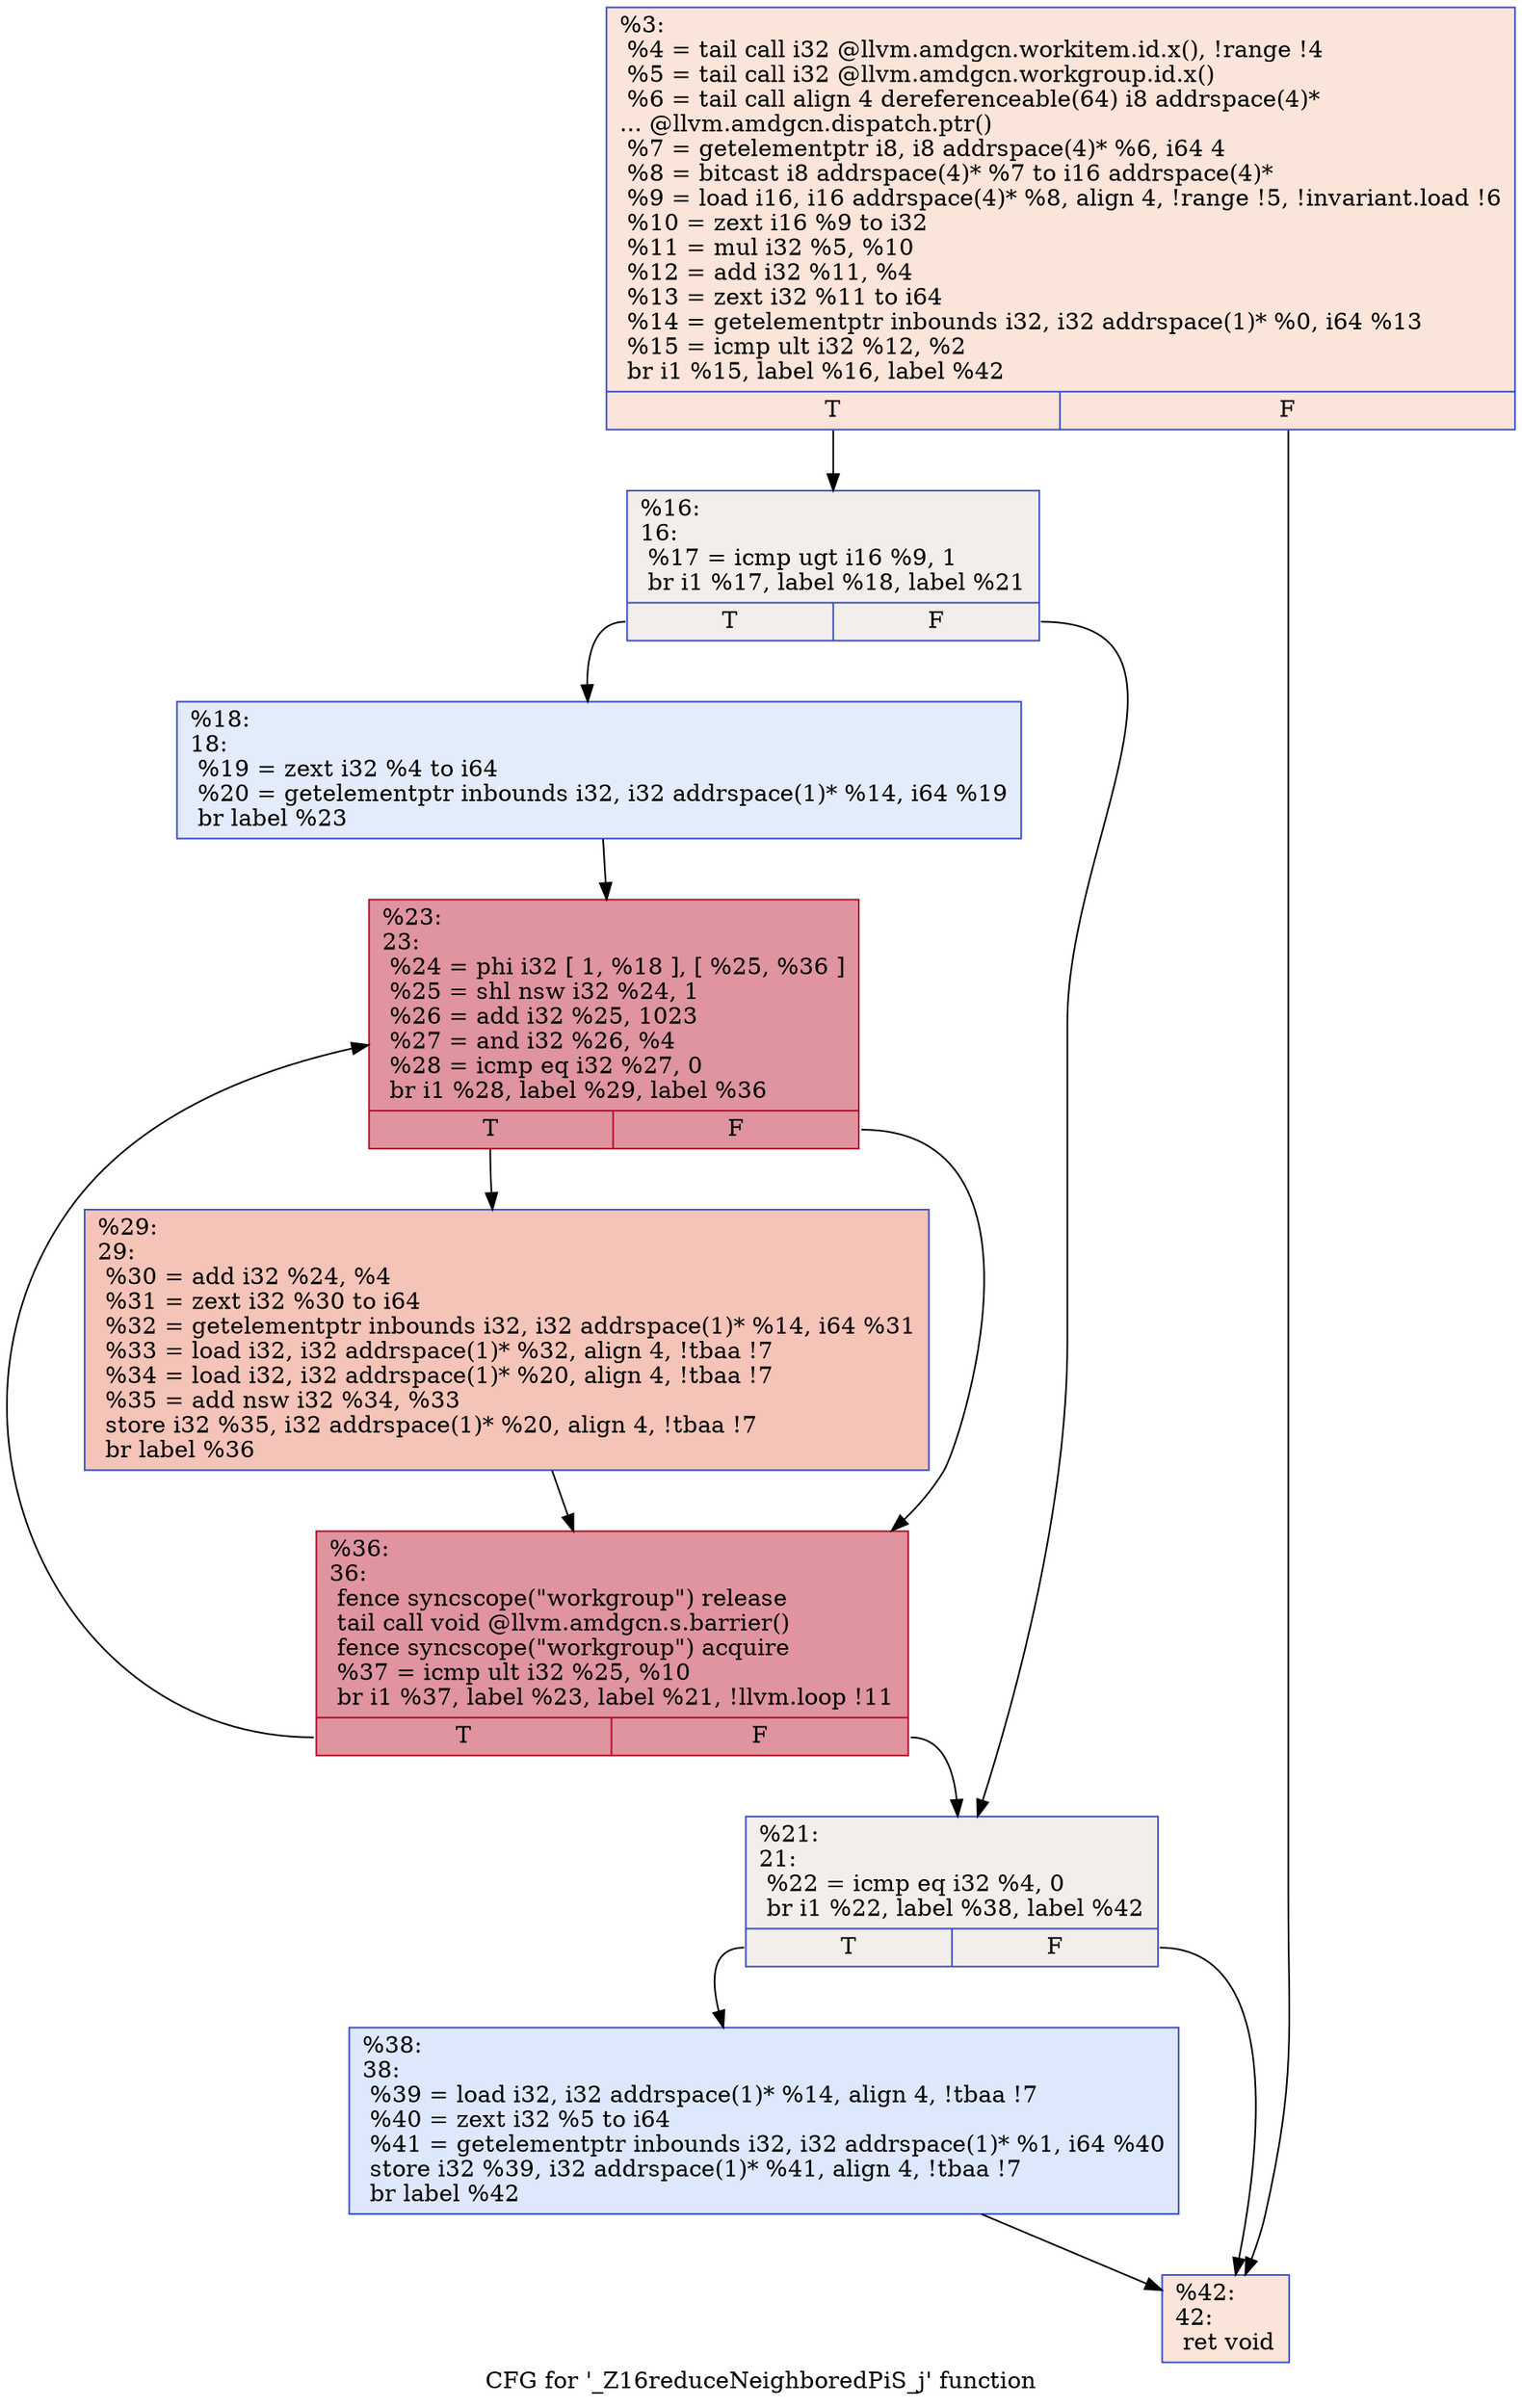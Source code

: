 digraph "CFG for '_Z16reduceNeighboredPiS_j' function" {
	label="CFG for '_Z16reduceNeighboredPiS_j' function";

	Node0x5a895f0 [shape=record,color="#3d50c3ff", style=filled, fillcolor="#f5c1a970",label="{%3:\l  %4 = tail call i32 @llvm.amdgcn.workitem.id.x(), !range !4\l  %5 = tail call i32 @llvm.amdgcn.workgroup.id.x()\l  %6 = tail call align 4 dereferenceable(64) i8 addrspace(4)*\l... @llvm.amdgcn.dispatch.ptr()\l  %7 = getelementptr i8, i8 addrspace(4)* %6, i64 4\l  %8 = bitcast i8 addrspace(4)* %7 to i16 addrspace(4)*\l  %9 = load i16, i16 addrspace(4)* %8, align 4, !range !5, !invariant.load !6\l  %10 = zext i16 %9 to i32\l  %11 = mul i32 %5, %10\l  %12 = add i32 %11, %4\l  %13 = zext i32 %11 to i64\l  %14 = getelementptr inbounds i32, i32 addrspace(1)* %0, i64 %13\l  %15 = icmp ult i32 %12, %2\l  br i1 %15, label %16, label %42\l|{<s0>T|<s1>F}}"];
	Node0x5a895f0:s0 -> Node0x5a8a380;
	Node0x5a895f0:s1 -> Node0x5a8b690;
	Node0x5a8a380 [shape=record,color="#3d50c3ff", style=filled, fillcolor="#e3d9d370",label="{%16:\l16:                                               \l  %17 = icmp ugt i16 %9, 1\l  br i1 %17, label %18, label %21\l|{<s0>T|<s1>F}}"];
	Node0x5a8a380:s0 -> Node0x5a8b8e0;
	Node0x5a8a380:s1 -> Node0x5a8b930;
	Node0x5a8b8e0 [shape=record,color="#3d50c3ff", style=filled, fillcolor="#bfd3f670",label="{%18:\l18:                                               \l  %19 = zext i32 %4 to i64\l  %20 = getelementptr inbounds i32, i32 addrspace(1)* %14, i64 %19\l  br label %23\l}"];
	Node0x5a8b8e0 -> Node0x5a8bb80;
	Node0x5a8b930 [shape=record,color="#3d50c3ff", style=filled, fillcolor="#e3d9d370",label="{%21:\l21:                                               \l  %22 = icmp eq i32 %4, 0\l  br i1 %22, label %38, label %42\l|{<s0>T|<s1>F}}"];
	Node0x5a8b930:s0 -> Node0x5a8bd00;
	Node0x5a8b930:s1 -> Node0x5a8b690;
	Node0x5a8bb80 [shape=record,color="#b70d28ff", style=filled, fillcolor="#b70d2870",label="{%23:\l23:                                               \l  %24 = phi i32 [ 1, %18 ], [ %25, %36 ]\l  %25 = shl nsw i32 %24, 1\l  %26 = add i32 %25, 1023\l  %27 = and i32 %26, %4\l  %28 = icmp eq i32 %27, 0\l  br i1 %28, label %29, label %36\l|{<s0>T|<s1>F}}"];
	Node0x5a8bb80:s0 -> Node0x5a8c1e0;
	Node0x5a8bb80:s1 -> Node0x5a8be60;
	Node0x5a8c1e0 [shape=record,color="#3d50c3ff", style=filled, fillcolor="#e97a5f70",label="{%29:\l29:                                               \l  %30 = add i32 %24, %4\l  %31 = zext i32 %30 to i64\l  %32 = getelementptr inbounds i32, i32 addrspace(1)* %14, i64 %31\l  %33 = load i32, i32 addrspace(1)* %32, align 4, !tbaa !7\l  %34 = load i32, i32 addrspace(1)* %20, align 4, !tbaa !7\l  %35 = add nsw i32 %34, %33\l  store i32 %35, i32 addrspace(1)* %20, align 4, !tbaa !7\l  br label %36\l}"];
	Node0x5a8c1e0 -> Node0x5a8be60;
	Node0x5a8be60 [shape=record,color="#b70d28ff", style=filled, fillcolor="#b70d2870",label="{%36:\l36:                                               \l  fence syncscope(\"workgroup\") release\l  tail call void @llvm.amdgcn.s.barrier()\l  fence syncscope(\"workgroup\") acquire\l  %37 = icmp ult i32 %25, %10\l  br i1 %37, label %23, label %21, !llvm.loop !11\l|{<s0>T|<s1>F}}"];
	Node0x5a8be60:s0 -> Node0x5a8bb80;
	Node0x5a8be60:s1 -> Node0x5a8b930;
	Node0x5a8bd00 [shape=record,color="#3d50c3ff", style=filled, fillcolor="#b2ccfb70",label="{%38:\l38:                                               \l  %39 = load i32, i32 addrspace(1)* %14, align 4, !tbaa !7\l  %40 = zext i32 %5 to i64\l  %41 = getelementptr inbounds i32, i32 addrspace(1)* %1, i64 %40\l  store i32 %39, i32 addrspace(1)* %41, align 4, !tbaa !7\l  br label %42\l}"];
	Node0x5a8bd00 -> Node0x5a8b690;
	Node0x5a8b690 [shape=record,color="#3d50c3ff", style=filled, fillcolor="#f5c1a970",label="{%42:\l42:                                               \l  ret void\l}"];
}

